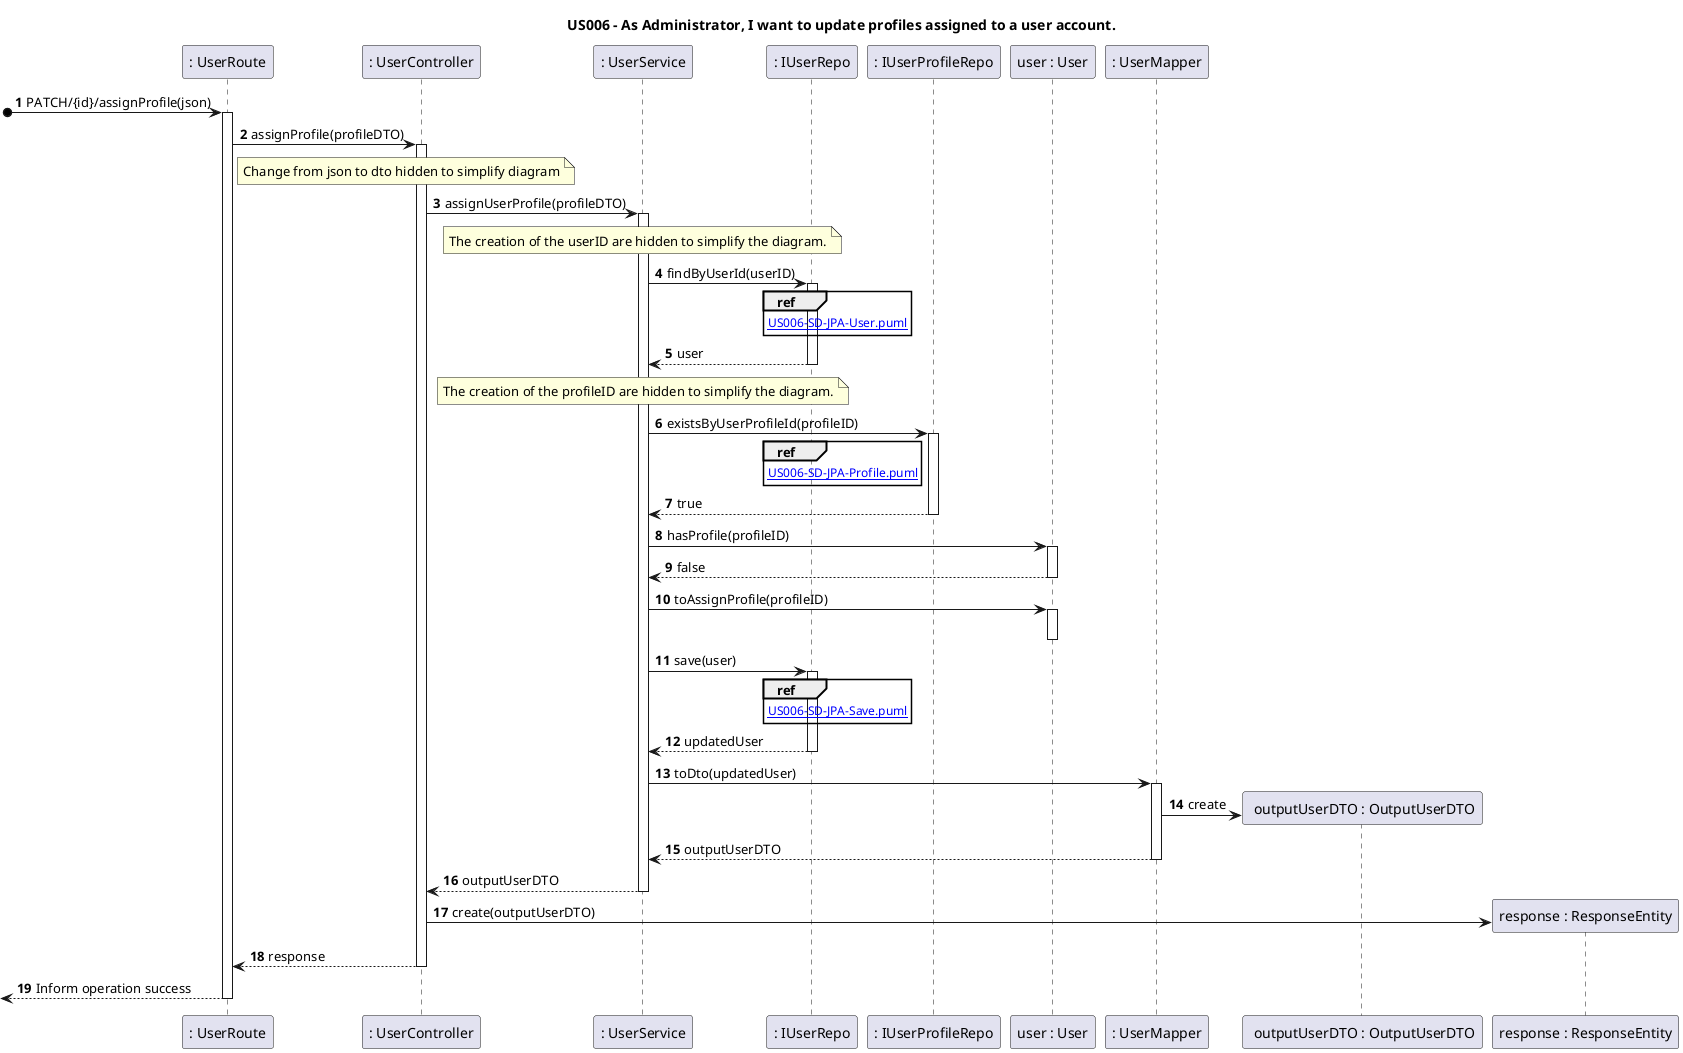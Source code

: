 @startuml

title "US006 - As Administrator, I want to update profiles assigned to a user account."

autoactivate on
autonumber


participant ": UserRoute" as router
participant ": UserController" as Controller
participant ": UserService" as service
participant ": IUserRepo" as repository
participant ": IUserProfileRepo" as profileRepo
participant "user : User" as user
participant ": UserMapper" as mapper
participant " outputUserDTO : OutputUserDTO" as outputUserDTO
participant "response : ResponseEntity" as entity



[o-> router: PATCH/{id}/assignProfile(json)
router -> Controller: assignProfile(profileDTO)

note right router: Change from json to dto hidden to simplify diagram

Controller->service: assignUserProfile(profileDTO)

note over service : The creation of the userID are hidden to simplify the diagram.

service -> repository : findByUserId(userID)
ref over repository: [[US006-SD-JPA-User.puml]]
return user

note over service : The creation of the profileID are hidden to simplify the diagram.

service -> profileRepo: existsByUserProfileId(profileID)
ref over repository: [[US006-SD-JPA-Profile.puml]]
return true

service-> user: hasProfile(profileID)
user-->service: false
service-> user: toAssignProfile(profileID)
deactivate

service -> repository: save(user)
ref over repository: [[US006-SD-JPA-Save.puml]]

repository-->service: updatedUser
service->mapper : toDto(updatedUser)
mapper->outputUserDTO**: create
return outputUserDTO
service-->Controller: outputUserDTO
Controller->entity**:create(outputUserDTO)


Controller -->router: response
[<--router : Inform operation success
@enduml